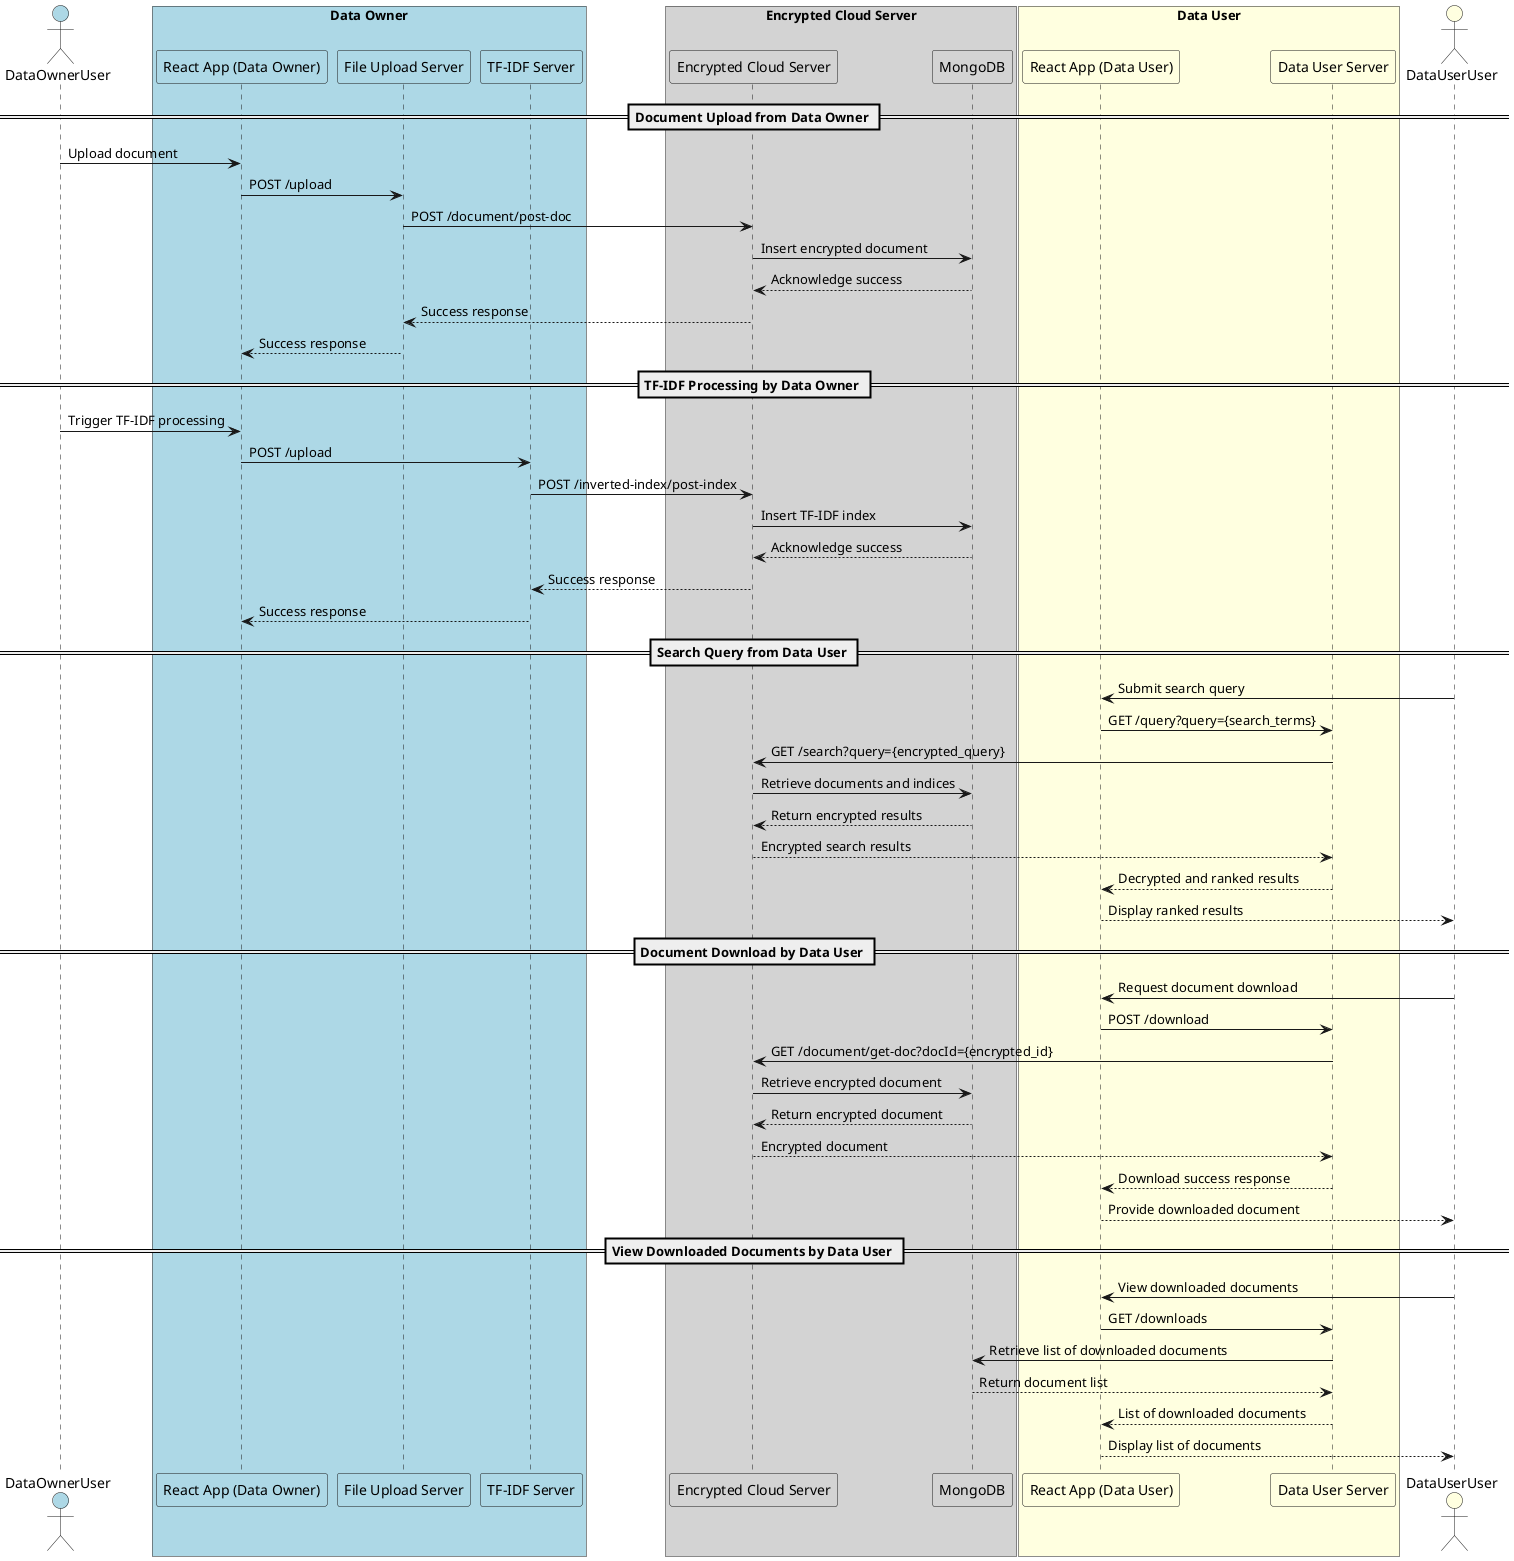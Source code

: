 @startuml
actor DataOwnerUser as DataOwnerUser #LightBlue
box "Data Owner" #LightBlue
  participant "React App (Data Owner)" as DataOwnerClient #LightBlue
  participant "File Upload Server" as FileUploadServer #LightBlue
  participant "TF-IDF Server" as TFIDFServer #LightBlue
end box

box "Encrypted Cloud Server" #LightGrey
  participant "Encrypted Cloud Server" as CloudServer #LightGrey
  participant "MongoDB" as MongoDB #LightGrey
end box

box "Data User" #LightYellow
  participant "React App (Data User)" as DataUserClient #LightYellow
  participant "Data User Server" as DataUserServer #LightYellow
end box

actor DataUserUser as DataUserUser #LightYellow

== Document Upload from Data Owner ==
DataOwnerUser -> DataOwnerClient: Upload document
DataOwnerClient -> FileUploadServer: POST /upload
FileUploadServer -> CloudServer: POST /document/post-doc
CloudServer -> MongoDB: Insert encrypted document
MongoDB --> CloudServer: Acknowledge success
CloudServer --> FileUploadServer: Success response
FileUploadServer --> DataOwnerClient: Success response

== TF-IDF Processing by Data Owner ==
DataOwnerUser -> DataOwnerClient: Trigger TF-IDF processing
DataOwnerClient -> TFIDFServer: POST /upload
TFIDFServer -> CloudServer: POST /inverted-index/post-index
CloudServer -> MongoDB: Insert TF-IDF index
MongoDB --> CloudServer: Acknowledge success
CloudServer --> TFIDFServer: Success response
TFIDFServer --> DataOwnerClient: Success response

== Search Query from Data User ==
DataUserUser -> DataUserClient: Submit search query
DataUserClient -> DataUserServer: GET /query?query={search_terms}
DataUserServer -> CloudServer: GET /search?query={encrypted_query}
CloudServer -> MongoDB: Retrieve documents and indices
MongoDB --> CloudServer: Return encrypted results
CloudServer --> DataUserServer: Encrypted search results
DataUserServer --> DataUserClient: Decrypted and ranked results
DataUserClient --> DataUserUser: Display ranked results

== Document Download by Data User ==
DataUserUser -> DataUserClient: Request document download
DataUserClient -> DataUserServer: POST /download
DataUserServer -> CloudServer: GET /document/get-doc?docId={encrypted_id}
CloudServer -> MongoDB: Retrieve encrypted document
MongoDB --> CloudServer: Return encrypted document
CloudServer --> DataUserServer: Encrypted document
DataUserServer --> DataUserClient: Download success response
DataUserClient --> DataUserUser: Provide downloaded document

== View Downloaded Documents by Data User ==
DataUserUser -> DataUserClient: View downloaded documents
DataUserClient -> DataUserServer: GET /downloads
DataUserServer -> MongoDB: Retrieve list of downloaded documents
MongoDB --> DataUserServer: Return document list
DataUserServer --> DataUserClient: List of downloaded documents
DataUserClient --> DataUserUser: Display list of documents

@enduml
